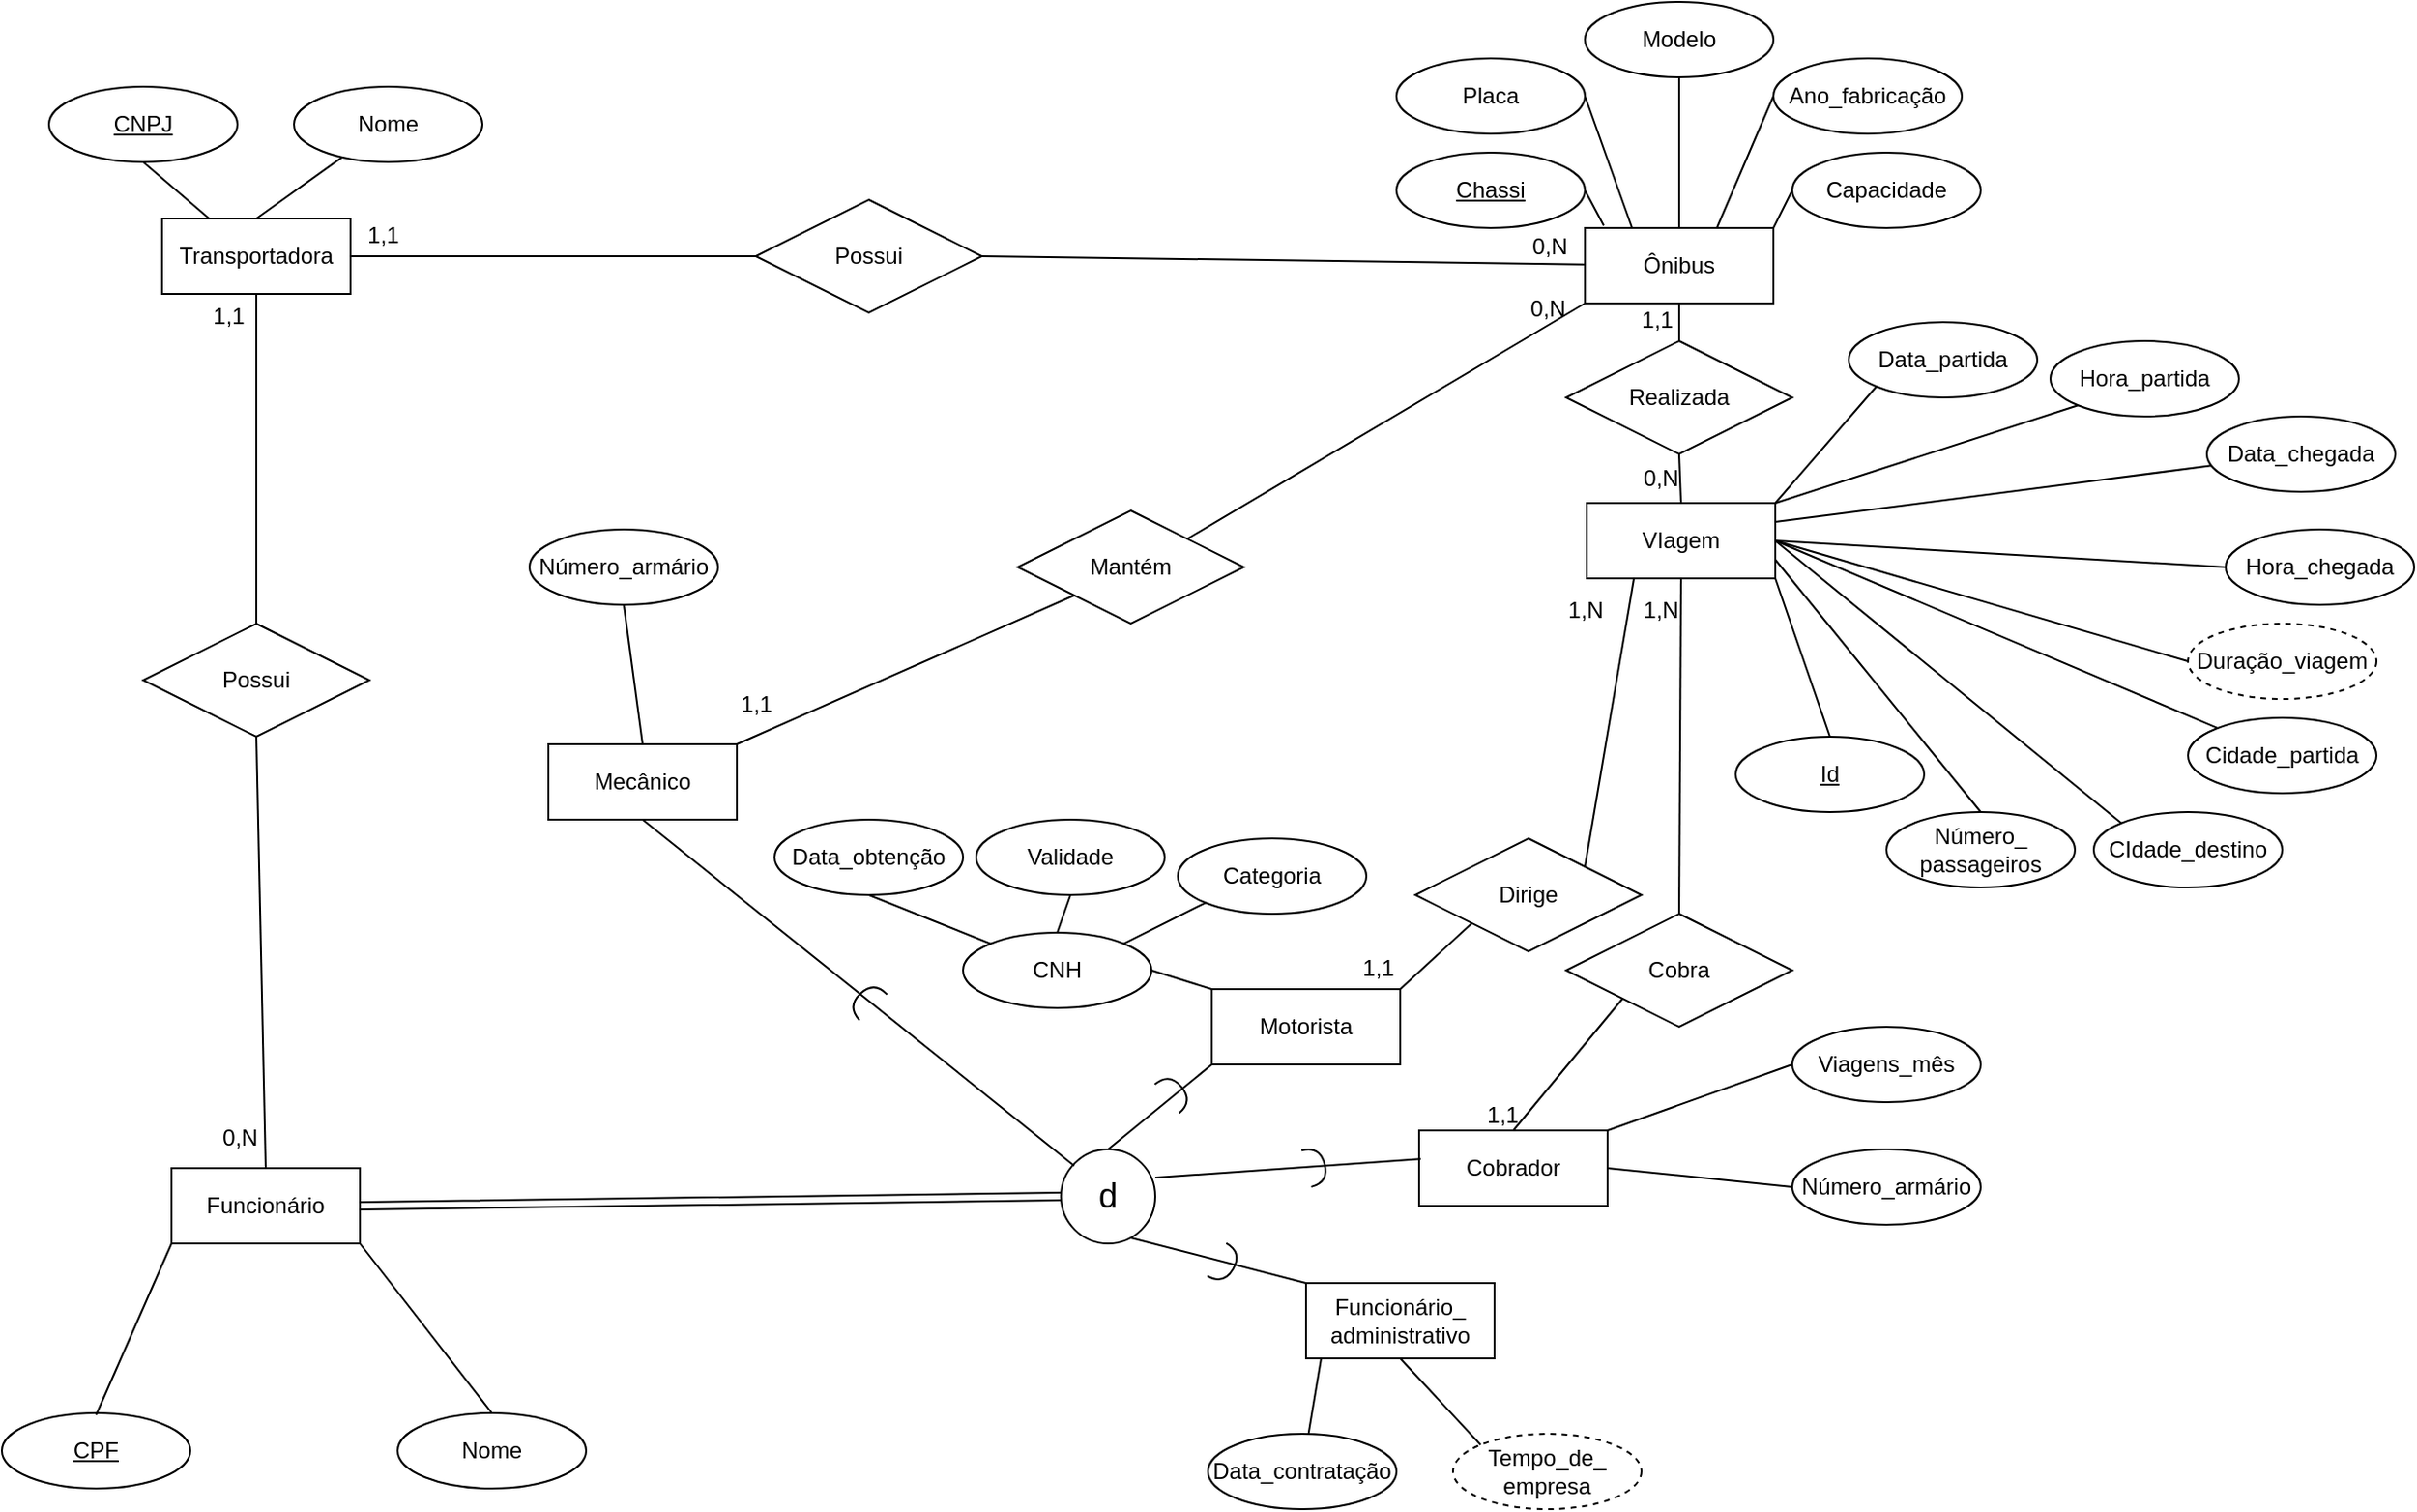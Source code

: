 <mxfile version="24.0.5" type="github">
  <diagram name="Página-1" id="F4OI45L5ZF--xjmJNOsB">
    <mxGraphModel dx="933" dy="703" grid="0" gridSize="10" guides="1" tooltips="1" connect="1" arrows="1" fold="1" page="0" pageScale="1" pageWidth="827" pageHeight="1169" math="0" shadow="0">
      <root>
        <mxCell id="0" />
        <mxCell id="1" parent="0" />
        <mxCell id="vNvaez6aWm7bu26Z4hqa-1" value="Transportadora" style="whiteSpace=wrap;html=1;align=center;" parent="1" vertex="1">
          <mxGeometry x="255" y="315" width="100" height="40" as="geometry" />
        </mxCell>
        <mxCell id="vNvaez6aWm7bu26Z4hqa-2" value="CNPJ" style="ellipse;whiteSpace=wrap;html=1;align=center;fontStyle=4;" parent="1" vertex="1">
          <mxGeometry x="195" y="245" width="100" height="40" as="geometry" />
        </mxCell>
        <mxCell id="vNvaez6aWm7bu26Z4hqa-3" value="Nome" style="ellipse;whiteSpace=wrap;html=1;align=center;" parent="1" vertex="1">
          <mxGeometry x="325" y="245" width="100" height="40" as="geometry" />
        </mxCell>
        <mxCell id="vNvaez6aWm7bu26Z4hqa-4" value="" style="endArrow=none;html=1;rounded=0;exitX=0.25;exitY=0;exitDx=0;exitDy=0;entryX=0.5;entryY=1;entryDx=0;entryDy=0;" parent="1" source="vNvaez6aWm7bu26Z4hqa-1" target="vNvaez6aWm7bu26Z4hqa-2" edge="1">
          <mxGeometry relative="1" as="geometry">
            <mxPoint x="385" y="375" as="sourcePoint" />
            <mxPoint x="545" y="375" as="targetPoint" />
          </mxGeometry>
        </mxCell>
        <mxCell id="vNvaez6aWm7bu26Z4hqa-5" value="" style="endArrow=none;html=1;rounded=0;" parent="1" target="vNvaez6aWm7bu26Z4hqa-3" edge="1">
          <mxGeometry relative="1" as="geometry">
            <mxPoint x="305" y="315" as="sourcePoint" />
            <mxPoint x="255" y="295" as="targetPoint" />
          </mxGeometry>
        </mxCell>
        <mxCell id="vNvaez6aWm7bu26Z4hqa-6" value="Possui" style="shape=rhombus;perimeter=rhombusPerimeter;whiteSpace=wrap;html=1;align=center;" parent="1" vertex="1">
          <mxGeometry x="570" y="305" width="120" height="60" as="geometry" />
        </mxCell>
        <mxCell id="vNvaez6aWm7bu26Z4hqa-7" value="Ônibus" style="whiteSpace=wrap;html=1;align=center;" parent="1" vertex="1">
          <mxGeometry x="1010" y="320" width="100" height="40" as="geometry" />
        </mxCell>
        <mxCell id="vNvaez6aWm7bu26Z4hqa-8" value="Placa" style="ellipse;whiteSpace=wrap;html=1;align=center;" parent="1" vertex="1">
          <mxGeometry x="910" y="230" width="100" height="40" as="geometry" />
        </mxCell>
        <mxCell id="vNvaez6aWm7bu26Z4hqa-9" value="Modelo" style="ellipse;whiteSpace=wrap;html=1;align=center;" parent="1" vertex="1">
          <mxGeometry x="1010" y="200" width="100" height="40" as="geometry" />
        </mxCell>
        <mxCell id="vNvaez6aWm7bu26Z4hqa-10" value="Ano_fabricação" style="ellipse;whiteSpace=wrap;html=1;align=center;" parent="1" vertex="1">
          <mxGeometry x="1110" y="230" width="100" height="40" as="geometry" />
        </mxCell>
        <mxCell id="vNvaez6aWm7bu26Z4hqa-11" value="Capacidade" style="ellipse;whiteSpace=wrap;html=1;align=center;" parent="1" vertex="1">
          <mxGeometry x="1120" y="280" width="100" height="40" as="geometry" />
        </mxCell>
        <mxCell id="vNvaez6aWm7bu26Z4hqa-12" value="Chassi" style="ellipse;whiteSpace=wrap;html=1;align=center;fontStyle=4;" parent="1" vertex="1">
          <mxGeometry x="910" y="280" width="100" height="40" as="geometry" />
        </mxCell>
        <mxCell id="vNvaez6aWm7bu26Z4hqa-13" value="" style="endArrow=none;html=1;rounded=0;exitX=1;exitY=0.5;exitDx=0;exitDy=0;entryX=0;entryY=0.5;entryDx=0;entryDy=0;" parent="1" source="vNvaez6aWm7bu26Z4hqa-1" target="vNvaez6aWm7bu26Z4hqa-6" edge="1">
          <mxGeometry relative="1" as="geometry">
            <mxPoint x="740" y="520" as="sourcePoint" />
            <mxPoint x="900" y="520" as="targetPoint" />
          </mxGeometry>
        </mxCell>
        <mxCell id="vNvaez6aWm7bu26Z4hqa-14" value="" style="endArrow=none;html=1;rounded=0;exitX=1;exitY=0.5;exitDx=0;exitDy=0;entryX=0;entryY=0.5;entryDx=0;entryDy=0;" parent="1" source="vNvaez6aWm7bu26Z4hqa-6" edge="1">
          <mxGeometry relative="1" as="geometry">
            <mxPoint x="870" y="339.38" as="sourcePoint" />
            <mxPoint x="1010" y="339.38" as="targetPoint" />
          </mxGeometry>
        </mxCell>
        <mxCell id="vNvaez6aWm7bu26Z4hqa-15" value="" style="endArrow=none;html=1;rounded=0;exitX=1;exitY=0.5;exitDx=0;exitDy=0;entryX=0;entryY=0.5;entryDx=0;entryDy=0;" parent="1" source="vNvaez6aWm7bu26Z4hqa-12" edge="1">
          <mxGeometry relative="1" as="geometry">
            <mxPoint x="880" y="318.75" as="sourcePoint" />
            <mxPoint x="1020" y="318.75" as="targetPoint" />
          </mxGeometry>
        </mxCell>
        <mxCell id="vNvaez6aWm7bu26Z4hqa-16" value="" style="endArrow=none;html=1;rounded=0;entryX=1;entryY=0.5;entryDx=0;entryDy=0;exitX=0.25;exitY=0;exitDx=0;exitDy=0;" parent="1" source="vNvaez6aWm7bu26Z4hqa-7" target="vNvaez6aWm7bu26Z4hqa-8" edge="1">
          <mxGeometry relative="1" as="geometry">
            <mxPoint x="570" y="330" as="sourcePoint" />
            <mxPoint x="616" y="297" as="targetPoint" />
          </mxGeometry>
        </mxCell>
        <mxCell id="vNvaez6aWm7bu26Z4hqa-17" value="" style="endArrow=none;html=1;rounded=0;entryX=0.5;entryY=1;entryDx=0;entryDy=0;exitX=0.5;exitY=0;exitDx=0;exitDy=0;" parent="1" source="vNvaez6aWm7bu26Z4hqa-7" target="vNvaez6aWm7bu26Z4hqa-9" edge="1">
          <mxGeometry relative="1" as="geometry">
            <mxPoint x="1045" y="330" as="sourcePoint" />
            <mxPoint x="1020" y="260" as="targetPoint" />
          </mxGeometry>
        </mxCell>
        <mxCell id="vNvaez6aWm7bu26Z4hqa-18" value="" style="endArrow=none;html=1;rounded=0;entryX=0;entryY=0.5;entryDx=0;entryDy=0;" parent="1" target="vNvaez6aWm7bu26Z4hqa-10" edge="1">
          <mxGeometry relative="1" as="geometry">
            <mxPoint x="1080" y="320" as="sourcePoint" />
            <mxPoint x="1070" y="250" as="targetPoint" />
          </mxGeometry>
        </mxCell>
        <mxCell id="vNvaez6aWm7bu26Z4hqa-19" value="" style="endArrow=none;html=1;rounded=0;entryX=0;entryY=0.5;entryDx=0;entryDy=0;exitX=1;exitY=0;exitDx=0;exitDy=0;" parent="1" source="vNvaez6aWm7bu26Z4hqa-7" target="vNvaez6aWm7bu26Z4hqa-11" edge="1">
          <mxGeometry relative="1" as="geometry">
            <mxPoint x="1080" y="340" as="sourcePoint" />
            <mxPoint x="1080" y="260" as="targetPoint" />
          </mxGeometry>
        </mxCell>
        <mxCell id="vNvaez6aWm7bu26Z4hqa-20" value="Funcionário" style="whiteSpace=wrap;html=1;align=center;" parent="1" vertex="1">
          <mxGeometry x="260" y="819" width="100" height="40" as="geometry" />
        </mxCell>
        <mxCell id="vNvaez6aWm7bu26Z4hqa-21" value="Nome" style="ellipse;whiteSpace=wrap;html=1;align=center;" parent="1" vertex="1">
          <mxGeometry x="380" y="949" width="100" height="40" as="geometry" />
        </mxCell>
        <mxCell id="vNvaez6aWm7bu26Z4hqa-22" value="CPF" style="ellipse;whiteSpace=wrap;html=1;align=center;fontStyle=4;" parent="1" vertex="1">
          <mxGeometry x="170" y="949" width="100" height="40" as="geometry" />
        </mxCell>
        <mxCell id="vNvaez6aWm7bu26Z4hqa-23" value="" style="endArrow=none;html=1;rounded=0;entryX=0.5;entryY=0;entryDx=0;entryDy=0;exitX=1;exitY=1;exitDx=0;exitDy=0;" parent="1" source="vNvaez6aWm7bu26Z4hqa-20" target="vNvaez6aWm7bu26Z4hqa-21" edge="1">
          <mxGeometry relative="1" as="geometry">
            <mxPoint x="572" y="604" as="sourcePoint" />
            <mxPoint x="618" y="571" as="targetPoint" />
          </mxGeometry>
        </mxCell>
        <mxCell id="vNvaez6aWm7bu26Z4hqa-24" value="" style="endArrow=none;html=1;rounded=0;exitX=0;exitY=1;exitDx=0;exitDy=0;" parent="1" source="vNvaez6aWm7bu26Z4hqa-20" edge="1">
          <mxGeometry relative="1" as="geometry">
            <mxPoint x="597" y="824" as="sourcePoint" />
            <mxPoint x="220" y="950" as="targetPoint" />
          </mxGeometry>
        </mxCell>
        <mxCell id="vNvaez6aWm7bu26Z4hqa-25" value="" style="shape=link;html=1;rounded=0;exitX=1;exitY=0.5;exitDx=0;exitDy=0;" parent="1" source="vNvaez6aWm7bu26Z4hqa-20" edge="1">
          <mxGeometry relative="1" as="geometry">
            <mxPoint x="532" y="954" as="sourcePoint" />
            <mxPoint x="732" y="834" as="targetPoint" />
          </mxGeometry>
        </mxCell>
        <mxCell id="vNvaez6aWm7bu26Z4hqa-26" value="Motorista" style="whiteSpace=wrap;html=1;align=center;" parent="1" vertex="1">
          <mxGeometry x="812" y="724" width="100" height="40" as="geometry" />
        </mxCell>
        <mxCell id="vNvaez6aWm7bu26Z4hqa-27" value="" style="ellipse;whiteSpace=wrap;html=1;aspect=fixed;" parent="1" vertex="1">
          <mxGeometry x="732" y="809" width="50" height="50" as="geometry" />
        </mxCell>
        <mxCell id="vNvaez6aWm7bu26Z4hqa-28" value="&lt;font style=&quot;font-size: 18px;&quot;&gt;d&lt;/font&gt;" style="text;html=1;align=center;verticalAlign=middle;whiteSpace=wrap;rounded=0;" parent="1" vertex="1">
          <mxGeometry x="727" y="809" width="60" height="50" as="geometry" />
        </mxCell>
        <mxCell id="vNvaez6aWm7bu26Z4hqa-29" value="Cobrador" style="whiteSpace=wrap;html=1;align=center;" parent="1" vertex="1">
          <mxGeometry x="922" y="799" width="100" height="40" as="geometry" />
        </mxCell>
        <mxCell id="vNvaez6aWm7bu26Z4hqa-30" value="Mecânico" style="whiteSpace=wrap;html=1;align=center;" parent="1" vertex="1">
          <mxGeometry x="460" y="594" width="100" height="40" as="geometry" />
        </mxCell>
        <mxCell id="vNvaez6aWm7bu26Z4hqa-31" value="Funcionário_&lt;br&gt;administrativo" style="whiteSpace=wrap;html=1;align=center;" parent="1" vertex="1">
          <mxGeometry x="862" y="880" width="100" height="40" as="geometry" />
        </mxCell>
        <mxCell id="vNvaez6aWm7bu26Z4hqa-32" value="" style="shape=requiredInterface;html=1;verticalLabelPosition=bottom;sketch=0;rotation=-130;direction=south;" parent="1" vertex="1">
          <mxGeometry x="782" y="774" width="20" height="10" as="geometry" />
        </mxCell>
        <mxCell id="vNvaez6aWm7bu26Z4hqa-33" value="" style="endArrow=none;html=1;rounded=0;entryX=0;entryY=1;entryDx=0;entryDy=0;exitX=0.5;exitY=0;exitDx=0;exitDy=0;" parent="1" source="vNvaez6aWm7bu26Z4hqa-28" target="vNvaez6aWm7bu26Z4hqa-26" edge="1">
          <mxGeometry relative="1" as="geometry">
            <mxPoint x="522" y="824" as="sourcePoint" />
            <mxPoint x="471" y="773" as="targetPoint" />
          </mxGeometry>
        </mxCell>
        <mxCell id="vNvaez6aWm7bu26Z4hqa-34" value="" style="endArrow=none;html=1;rounded=0;entryX=0.009;entryY=0.377;entryDx=0;entryDy=0;entryPerimeter=0;" parent="1" target="vNvaez6aWm7bu26Z4hqa-29" edge="1">
          <mxGeometry relative="1" as="geometry">
            <mxPoint x="782" y="824" as="sourcePoint" />
            <mxPoint x="922" y="794" as="targetPoint" />
          </mxGeometry>
        </mxCell>
        <mxCell id="vNvaez6aWm7bu26Z4hqa-35" value="" style="shape=requiredInterface;html=1;verticalLabelPosition=bottom;sketch=0;rotation=-105;direction=south;" parent="1" vertex="1">
          <mxGeometry x="857" y="813" width="20" height="10" as="geometry" />
        </mxCell>
        <mxCell id="vNvaez6aWm7bu26Z4hqa-36" value="" style="endArrow=none;html=1;rounded=0;entryX=0.5;entryY=1;entryDx=0;entryDy=0;" parent="1" target="vNvaez6aWm7bu26Z4hqa-30" edge="1">
          <mxGeometry relative="1" as="geometry">
            <mxPoint x="739" y="817.709" as="sourcePoint" />
            <mxPoint x="522" y="642" as="targetPoint" />
          </mxGeometry>
        </mxCell>
        <mxCell id="vNvaez6aWm7bu26Z4hqa-37" value="" style="endArrow=none;html=1;rounded=0;entryX=0;entryY=0;entryDx=0;entryDy=0;exitX=0.75;exitY=1;exitDx=0;exitDy=0;" parent="1" target="vNvaez6aWm7bu26Z4hqa-31" edge="1">
          <mxGeometry relative="1" as="geometry">
            <mxPoint x="769" y="856.0" as="sourcePoint" />
            <mxPoint x="786.5" y="878.67" as="targetPoint" />
          </mxGeometry>
        </mxCell>
        <mxCell id="vNvaez6aWm7bu26Z4hqa-38" value="" style="shape=requiredInterface;html=1;verticalLabelPosition=bottom;sketch=0;rotation=-60;direction=south;" parent="1" vertex="1">
          <mxGeometry x="809" y="865" width="20" height="10" as="geometry" />
        </mxCell>
        <mxCell id="vNvaez6aWm7bu26Z4hqa-39" value="Número_armário" style="ellipse;whiteSpace=wrap;html=1;align=center;" parent="1" vertex="1">
          <mxGeometry x="450" y="480" width="100" height="40" as="geometry" />
        </mxCell>
        <mxCell id="vNvaez6aWm7bu26Z4hqa-40" value="" style="endArrow=none;html=1;rounded=0;entryX=0.5;entryY=1;entryDx=0;entryDy=0;exitX=0.5;exitY=0;exitDx=0;exitDy=0;" parent="1" source="vNvaez6aWm7bu26Z4hqa-30" target="vNvaez6aWm7bu26Z4hqa-39" edge="1">
          <mxGeometry relative="1" as="geometry">
            <mxPoint x="1022" y="864" as="sourcePoint" />
            <mxPoint x="1072" y="864" as="targetPoint" />
          </mxGeometry>
        </mxCell>
        <mxCell id="vNvaez6aWm7bu26Z4hqa-41" value="Data_contratação" style="ellipse;whiteSpace=wrap;html=1;align=center;" parent="1" vertex="1">
          <mxGeometry x="810" y="960" width="100" height="40" as="geometry" />
        </mxCell>
        <mxCell id="vNvaez6aWm7bu26Z4hqa-42" value="Tempo_de_&lt;br&gt;empresa" style="ellipse;whiteSpace=wrap;html=1;align=center;dashed=1;" parent="1" vertex="1">
          <mxGeometry x="940" y="960" width="100" height="40" as="geometry" />
        </mxCell>
        <mxCell id="vNvaez6aWm7bu26Z4hqa-43" value="" style="endArrow=none;html=1;rounded=0;" parent="1" source="vNvaez6aWm7bu26Z4hqa-41" edge="1">
          <mxGeometry relative="1" as="geometry">
            <mxPoint x="710" y="920" as="sourcePoint" />
            <mxPoint x="870" y="920" as="targetPoint" />
          </mxGeometry>
        </mxCell>
        <mxCell id="vNvaez6aWm7bu26Z4hqa-44" value="" style="endArrow=none;html=1;rounded=0;entryX=0.5;entryY=1;entryDx=0;entryDy=0;exitX=0;exitY=0;exitDx=0;exitDy=0;" parent="1" source="vNvaez6aWm7bu26Z4hqa-42" target="vNvaez6aWm7bu26Z4hqa-31" edge="1">
          <mxGeometry relative="1" as="geometry">
            <mxPoint x="873" y="970" as="sourcePoint" />
            <mxPoint x="880" y="930" as="targetPoint" />
          </mxGeometry>
        </mxCell>
        <mxCell id="vNvaez6aWm7bu26Z4hqa-45" value="CNH" style="ellipse;whiteSpace=wrap;html=1;align=center;" parent="1" vertex="1">
          <mxGeometry x="680" y="694" width="100" height="40" as="geometry" />
        </mxCell>
        <mxCell id="vNvaez6aWm7bu26Z4hqa-46" value="Data_obtenção" style="ellipse;whiteSpace=wrap;html=1;align=center;" parent="1" vertex="1">
          <mxGeometry x="580" y="634" width="100" height="40" as="geometry" />
        </mxCell>
        <mxCell id="vNvaez6aWm7bu26Z4hqa-47" value="Validade" style="ellipse;whiteSpace=wrap;html=1;align=center;" parent="1" vertex="1">
          <mxGeometry x="687" y="634" width="100" height="40" as="geometry" />
        </mxCell>
        <mxCell id="vNvaez6aWm7bu26Z4hqa-48" value="" style="endArrow=none;html=1;rounded=0;entryX=0;entryY=0;entryDx=0;entryDy=0;exitX=0.5;exitY=1;exitDx=0;exitDy=0;" parent="1" source="vNvaez6aWm7bu26Z4hqa-46" target="vNvaez6aWm7bu26Z4hqa-45" edge="1">
          <mxGeometry relative="1" as="geometry">
            <mxPoint x="612" y="673.44" as="sourcePoint" />
            <mxPoint x="670" y="673.44" as="targetPoint" />
          </mxGeometry>
        </mxCell>
        <mxCell id="vNvaez6aWm7bu26Z4hqa-49" value="" style="endArrow=none;html=1;rounded=0;entryX=0.5;entryY=0;entryDx=0;entryDy=0;exitX=0.5;exitY=1;exitDx=0;exitDy=0;" parent="1" source="vNvaez6aWm7bu26Z4hqa-47" target="vNvaez6aWm7bu26Z4hqa-45" edge="1">
          <mxGeometry relative="1" as="geometry">
            <mxPoint x="692" y="654" as="sourcePoint" />
            <mxPoint x="725" y="670" as="targetPoint" />
          </mxGeometry>
        </mxCell>
        <mxCell id="vNvaez6aWm7bu26Z4hqa-50" value="" style="endArrow=none;html=1;rounded=0;entryX=0;entryY=0;entryDx=0;entryDy=0;exitX=1;exitY=0.5;exitDx=0;exitDy=0;" parent="1" source="vNvaez6aWm7bu26Z4hqa-45" target="vNvaez6aWm7bu26Z4hqa-26" edge="1">
          <mxGeometry relative="1" as="geometry">
            <mxPoint x="760" y="694" as="sourcePoint" />
            <mxPoint x="735" y="680" as="targetPoint" />
          </mxGeometry>
        </mxCell>
        <mxCell id="vNvaez6aWm7bu26Z4hqa-51" value="Categoria" style="ellipse;whiteSpace=wrap;html=1;align=center;" parent="1" vertex="1">
          <mxGeometry x="794" y="644" width="100" height="40" as="geometry" />
        </mxCell>
        <mxCell id="vNvaez6aWm7bu26Z4hqa-52" value="" style="endArrow=none;html=1;rounded=0;entryX=1;entryY=0;entryDx=0;entryDy=0;exitX=0;exitY=1;exitDx=0;exitDy=0;" parent="1" source="vNvaez6aWm7bu26Z4hqa-51" target="vNvaez6aWm7bu26Z4hqa-45" edge="1">
          <mxGeometry relative="1" as="geometry">
            <mxPoint x="747" y="684" as="sourcePoint" />
            <mxPoint x="740" y="704" as="targetPoint" />
          </mxGeometry>
        </mxCell>
        <mxCell id="vNvaez6aWm7bu26Z4hqa-53" value="Viagens_mês" style="ellipse;whiteSpace=wrap;html=1;align=center;" parent="1" vertex="1">
          <mxGeometry x="1120" y="744" width="100" height="40" as="geometry" />
        </mxCell>
        <mxCell id="vNvaez6aWm7bu26Z4hqa-54" value="Número_armário" style="ellipse;whiteSpace=wrap;html=1;align=center;" parent="1" vertex="1">
          <mxGeometry x="1120" y="809" width="100" height="40" as="geometry" />
        </mxCell>
        <mxCell id="vNvaez6aWm7bu26Z4hqa-55" value="" style="endArrow=none;html=1;rounded=0;entryX=0;entryY=0.5;entryDx=0;entryDy=0;exitX=1;exitY=0;exitDx=0;exitDy=0;" parent="1" source="vNvaez6aWm7bu26Z4hqa-29" target="vNvaez6aWm7bu26Z4hqa-53" edge="1">
          <mxGeometry relative="1" as="geometry">
            <mxPoint x="1022" y="754" as="sourcePoint" />
            <mxPoint x="1080" y="754" as="targetPoint" />
          </mxGeometry>
        </mxCell>
        <mxCell id="vNvaez6aWm7bu26Z4hqa-56" value="" style="endArrow=none;html=1;rounded=0;entryX=0;entryY=0.5;entryDx=0;entryDy=0;exitX=1;exitY=0.5;exitDx=0;exitDy=0;" parent="1" source="vNvaez6aWm7bu26Z4hqa-29" target="vNvaez6aWm7bu26Z4hqa-54" edge="1">
          <mxGeometry relative="1" as="geometry">
            <mxPoint x="1040" y="793.44" as="sourcePoint" />
            <mxPoint x="1098" y="793.44" as="targetPoint" />
          </mxGeometry>
        </mxCell>
        <mxCell id="vNvaez6aWm7bu26Z4hqa-57" value="VIagem" style="whiteSpace=wrap;html=1;align=center;" parent="1" vertex="1">
          <mxGeometry x="1011" y="466" width="100" height="40" as="geometry" />
        </mxCell>
        <mxCell id="vNvaez6aWm7bu26Z4hqa-58" value="Realizada" style="shape=rhombus;perimeter=rhombusPerimeter;whiteSpace=wrap;html=1;align=center;" parent="1" vertex="1">
          <mxGeometry x="1000" y="380" width="120" height="60" as="geometry" />
        </mxCell>
        <mxCell id="vNvaez6aWm7bu26Z4hqa-59" value="Dirige" style="shape=rhombus;perimeter=rhombusPerimeter;whiteSpace=wrap;html=1;align=center;" parent="1" vertex="1">
          <mxGeometry x="920" y="644" width="120" height="60" as="geometry" />
        </mxCell>
        <mxCell id="vNvaez6aWm7bu26Z4hqa-60" value="Cobra" style="shape=rhombus;perimeter=rhombusPerimeter;whiteSpace=wrap;html=1;align=center;" parent="1" vertex="1">
          <mxGeometry x="1000" y="684" width="120" height="60" as="geometry" />
        </mxCell>
        <mxCell id="vNvaez6aWm7bu26Z4hqa-61" value="" style="endArrow=none;html=1;rounded=0;entryX=0.5;entryY=1;entryDx=0;entryDy=0;exitX=0.5;exitY=0;exitDx=0;exitDy=0;" parent="1" source="vNvaez6aWm7bu26Z4hqa-58" target="vNvaez6aWm7bu26Z4hqa-7" edge="1">
          <mxGeometry relative="1" as="geometry">
            <mxPoint x="1070" y="330" as="sourcePoint" />
            <mxPoint x="1070" y="250" as="targetPoint" />
          </mxGeometry>
        </mxCell>
        <mxCell id="vNvaez6aWm7bu26Z4hqa-62" value="" style="endArrow=none;html=1;rounded=0;entryX=0;entryY=1;entryDx=0;entryDy=0;exitX=1;exitY=0;exitDx=0;exitDy=0;" parent="1" source="vNvaez6aWm7bu26Z4hqa-26" target="vNvaez6aWm7bu26Z4hqa-59" edge="1">
          <mxGeometry relative="1" as="geometry">
            <mxPoint x="930" y="614" as="sourcePoint" />
            <mxPoint x="930" y="534" as="targetPoint" />
          </mxGeometry>
        </mxCell>
        <mxCell id="vNvaez6aWm7bu26Z4hqa-63" value="" style="endArrow=none;html=1;rounded=0;entryX=0.25;entryY=1;entryDx=0;entryDy=0;exitX=1;exitY=0;exitDx=0;exitDy=0;" parent="1" source="vNvaez6aWm7bu26Z4hqa-59" target="vNvaez6aWm7bu26Z4hqa-57" edge="1">
          <mxGeometry relative="1" as="geometry">
            <mxPoint x="922" y="734" as="sourcePoint" />
            <mxPoint x="1036" y="610" as="targetPoint" />
          </mxGeometry>
        </mxCell>
        <mxCell id="vNvaez6aWm7bu26Z4hqa-64" value="" style="endArrow=none;html=1;rounded=0;entryX=0;entryY=1;entryDx=0;entryDy=0;exitX=0.5;exitY=0;exitDx=0;exitDy=0;" parent="1" source="vNvaez6aWm7bu26Z4hqa-29" target="vNvaez6aWm7bu26Z4hqa-60" edge="1">
          <mxGeometry relative="1" as="geometry">
            <mxPoint x="922" y="734" as="sourcePoint" />
            <mxPoint x="960" y="699" as="targetPoint" />
          </mxGeometry>
        </mxCell>
        <mxCell id="vNvaez6aWm7bu26Z4hqa-65" value="" style="endArrow=none;html=1;rounded=0;entryX=0.5;entryY=1;entryDx=0;entryDy=0;exitX=0.5;exitY=0;exitDx=0;exitDy=0;" parent="1" source="vNvaez6aWm7bu26Z4hqa-60" target="vNvaez6aWm7bu26Z4hqa-57" edge="1">
          <mxGeometry relative="1" as="geometry">
            <mxPoint x="1009" y="662" as="sourcePoint" />
            <mxPoint x="1061" y="610" as="targetPoint" />
          </mxGeometry>
        </mxCell>
        <mxCell id="vNvaez6aWm7bu26Z4hqa-66" value="" style="endArrow=none;html=1;rounded=0;entryX=0.5;entryY=1;entryDx=0;entryDy=0;exitX=0.5;exitY=0;exitDx=0;exitDy=0;" parent="1" source="vNvaez6aWm7bu26Z4hqa-57" target="vNvaez6aWm7bu26Z4hqa-58" edge="1">
          <mxGeometry relative="1" as="geometry">
            <mxPoint x="1070" y="390" as="sourcePoint" />
            <mxPoint x="1070" y="370" as="targetPoint" />
          </mxGeometry>
        </mxCell>
        <mxCell id="vNvaez6aWm7bu26Z4hqa-67" value="Data_partida" style="ellipse;whiteSpace=wrap;html=1;align=center;" parent="1" vertex="1">
          <mxGeometry x="1150" y="370" width="100" height="40" as="geometry" />
        </mxCell>
        <mxCell id="vNvaez6aWm7bu26Z4hqa-68" value="Hora_partida" style="ellipse;whiteSpace=wrap;html=1;align=center;" parent="1" vertex="1">
          <mxGeometry x="1257" y="380" width="100" height="40" as="geometry" />
        </mxCell>
        <mxCell id="vNvaez6aWm7bu26Z4hqa-69" value="Data_chegada" style="ellipse;whiteSpace=wrap;html=1;align=center;" parent="1" vertex="1">
          <mxGeometry x="1340" y="420" width="100" height="40" as="geometry" />
        </mxCell>
        <mxCell id="vNvaez6aWm7bu26Z4hqa-70" value="Hora_chegada" style="ellipse;whiteSpace=wrap;html=1;align=center;" parent="1" vertex="1">
          <mxGeometry x="1350" y="480" width="100" height="40" as="geometry" />
        </mxCell>
        <mxCell id="vNvaez6aWm7bu26Z4hqa-71" value="Duração_viagem" style="ellipse;whiteSpace=wrap;html=1;align=center;dashed=1;" parent="1" vertex="1">
          <mxGeometry x="1330" y="530" width="100" height="40" as="geometry" />
        </mxCell>
        <mxCell id="vNvaez6aWm7bu26Z4hqa-72" value="Cidade_partida" style="ellipse;whiteSpace=wrap;html=1;align=center;" parent="1" vertex="1">
          <mxGeometry x="1330" y="580" width="100" height="40" as="geometry" />
        </mxCell>
        <mxCell id="vNvaez6aWm7bu26Z4hqa-73" value="CIdade_destino" style="ellipse;whiteSpace=wrap;html=1;align=center;" parent="1" vertex="1">
          <mxGeometry x="1280" y="630" width="100" height="40" as="geometry" />
        </mxCell>
        <mxCell id="vNvaez6aWm7bu26Z4hqa-74" value="Número_&lt;br&gt;passageiros" style="ellipse;whiteSpace=wrap;html=1;align=center;" parent="1" vertex="1">
          <mxGeometry x="1170" y="630" width="100" height="40" as="geometry" />
        </mxCell>
        <mxCell id="vNvaez6aWm7bu26Z4hqa-75" value="Id" style="ellipse;whiteSpace=wrap;html=1;align=center;fontStyle=4;" parent="1" vertex="1">
          <mxGeometry x="1090" y="590" width="100" height="40" as="geometry" />
        </mxCell>
        <mxCell id="vNvaez6aWm7bu26Z4hqa-76" value="" style="endArrow=none;html=1;rounded=0;entryX=0;entryY=1;entryDx=0;entryDy=0;exitX=1;exitY=0;exitDx=0;exitDy=0;" parent="1" source="vNvaez6aWm7bu26Z4hqa-57" target="vNvaez6aWm7bu26Z4hqa-67" edge="1">
          <mxGeometry relative="1" as="geometry">
            <mxPoint x="1071" y="476" as="sourcePoint" />
            <mxPoint x="1070" y="450" as="targetPoint" />
          </mxGeometry>
        </mxCell>
        <mxCell id="vNvaez6aWm7bu26Z4hqa-77" value="" style="endArrow=none;html=1;rounded=0;entryX=0;entryY=1;entryDx=0;entryDy=0;exitX=1;exitY=0;exitDx=0;exitDy=0;" parent="1" source="vNvaez6aWm7bu26Z4hqa-57" target="vNvaez6aWm7bu26Z4hqa-68" edge="1">
          <mxGeometry relative="1" as="geometry">
            <mxPoint x="1121" y="476" as="sourcePoint" />
            <mxPoint x="1175" y="414" as="targetPoint" />
          </mxGeometry>
        </mxCell>
        <mxCell id="vNvaez6aWm7bu26Z4hqa-78" value="" style="endArrow=none;html=1;rounded=0;exitX=1;exitY=0.25;exitDx=0;exitDy=0;" parent="1" source="vNvaez6aWm7bu26Z4hqa-57" target="vNvaez6aWm7bu26Z4hqa-69" edge="1">
          <mxGeometry relative="1" as="geometry">
            <mxPoint x="1121" y="476" as="sourcePoint" />
            <mxPoint x="1282" y="424" as="targetPoint" />
          </mxGeometry>
        </mxCell>
        <mxCell id="vNvaez6aWm7bu26Z4hqa-79" value="" style="endArrow=none;html=1;rounded=0;exitX=1;exitY=0.5;exitDx=0;exitDy=0;entryX=0;entryY=0.5;entryDx=0;entryDy=0;" parent="1" source="vNvaez6aWm7bu26Z4hqa-57" target="vNvaez6aWm7bu26Z4hqa-70" edge="1">
          <mxGeometry relative="1" as="geometry">
            <mxPoint x="1121" y="486" as="sourcePoint" />
            <mxPoint x="1352" y="456" as="targetPoint" />
          </mxGeometry>
        </mxCell>
        <mxCell id="vNvaez6aWm7bu26Z4hqa-80" value="" style="endArrow=none;html=1;rounded=0;exitX=1;exitY=0.5;exitDx=0;exitDy=0;entryX=0;entryY=0.5;entryDx=0;entryDy=0;" parent="1" source="vNvaez6aWm7bu26Z4hqa-57" target="vNvaez6aWm7bu26Z4hqa-71" edge="1">
          <mxGeometry relative="1" as="geometry">
            <mxPoint x="1121" y="496" as="sourcePoint" />
            <mxPoint x="1360" y="510" as="targetPoint" />
          </mxGeometry>
        </mxCell>
        <mxCell id="vNvaez6aWm7bu26Z4hqa-81" value="" style="endArrow=none;html=1;rounded=0;exitX=1;exitY=0.5;exitDx=0;exitDy=0;" parent="1" source="vNvaez6aWm7bu26Z4hqa-57" target="vNvaez6aWm7bu26Z4hqa-72" edge="1">
          <mxGeometry relative="1" as="geometry">
            <mxPoint x="1121" y="496" as="sourcePoint" />
            <mxPoint x="1340" y="560" as="targetPoint" />
          </mxGeometry>
        </mxCell>
        <mxCell id="vNvaez6aWm7bu26Z4hqa-82" value="" style="endArrow=none;html=1;rounded=0;exitX=1;exitY=0.5;exitDx=0;exitDy=0;entryX=0;entryY=0;entryDx=0;entryDy=0;" parent="1" source="vNvaez6aWm7bu26Z4hqa-57" target="vNvaez6aWm7bu26Z4hqa-73" edge="1">
          <mxGeometry relative="1" as="geometry">
            <mxPoint x="1121" y="496" as="sourcePoint" />
            <mxPoint x="1356" y="595" as="targetPoint" />
          </mxGeometry>
        </mxCell>
        <mxCell id="vNvaez6aWm7bu26Z4hqa-83" value="" style="endArrow=none;html=1;rounded=0;exitX=1;exitY=0.75;exitDx=0;exitDy=0;entryX=0.5;entryY=0;entryDx=0;entryDy=0;" parent="1" source="vNvaez6aWm7bu26Z4hqa-57" target="vNvaez6aWm7bu26Z4hqa-74" edge="1">
          <mxGeometry relative="1" as="geometry">
            <mxPoint x="1121" y="496" as="sourcePoint" />
            <mxPoint x="1305" y="646" as="targetPoint" />
          </mxGeometry>
        </mxCell>
        <mxCell id="vNvaez6aWm7bu26Z4hqa-84" value="" style="endArrow=none;html=1;rounded=0;exitX=1;exitY=1;exitDx=0;exitDy=0;entryX=0.5;entryY=0;entryDx=0;entryDy=0;" parent="1" source="vNvaez6aWm7bu26Z4hqa-57" target="vNvaez6aWm7bu26Z4hqa-75" edge="1">
          <mxGeometry relative="1" as="geometry">
            <mxPoint x="1121" y="506" as="sourcePoint" />
            <mxPoint x="1230" y="640" as="targetPoint" />
          </mxGeometry>
        </mxCell>
        <mxCell id="vNvaez6aWm7bu26Z4hqa-85" value="" style="shape=requiredInterface;html=1;verticalLabelPosition=bottom;sketch=0;rotation=-223;direction=south;" parent="1" vertex="1">
          <mxGeometry x="619" y="725" width="20" height="10" as="geometry" />
        </mxCell>
        <mxCell id="vNvaez6aWm7bu26Z4hqa-86" value="Mantém" style="shape=rhombus;perimeter=rhombusPerimeter;whiteSpace=wrap;html=1;align=center;" parent="1" vertex="1">
          <mxGeometry x="709" y="470" width="120" height="60" as="geometry" />
        </mxCell>
        <mxCell id="vNvaez6aWm7bu26Z4hqa-87" value="" style="endArrow=none;html=1;rounded=0;entryX=0;entryY=1;entryDx=0;entryDy=0;exitX=1;exitY=0;exitDx=0;exitDy=0;" parent="1" source="vNvaez6aWm7bu26Z4hqa-86" target="vNvaez6aWm7bu26Z4hqa-7" edge="1">
          <mxGeometry relative="1" as="geometry">
            <mxPoint x="1009" y="662" as="sourcePoint" />
            <mxPoint x="1046" y="516" as="targetPoint" />
          </mxGeometry>
        </mxCell>
        <mxCell id="vNvaez6aWm7bu26Z4hqa-88" value="" style="endArrow=none;html=1;rounded=0;entryX=0;entryY=1;entryDx=0;entryDy=0;exitX=1;exitY=0;exitDx=0;exitDy=0;" parent="1" source="vNvaez6aWm7bu26Z4hqa-30" target="vNvaez6aWm7bu26Z4hqa-86" edge="1">
          <mxGeometry relative="1" as="geometry">
            <mxPoint x="809" y="495" as="sourcePoint" />
            <mxPoint x="1020" y="370" as="targetPoint" />
          </mxGeometry>
        </mxCell>
        <mxCell id="vNvaez6aWm7bu26Z4hqa-89" value="Possui" style="shape=rhombus;perimeter=rhombusPerimeter;whiteSpace=wrap;html=1;align=center;" parent="1" vertex="1">
          <mxGeometry x="245" y="530" width="120" height="60" as="geometry" />
        </mxCell>
        <mxCell id="vNvaez6aWm7bu26Z4hqa-90" value="" style="endArrow=none;html=1;rounded=0;exitX=0.5;exitY=1;exitDx=0;exitDy=0;entryX=0.5;entryY=0;entryDx=0;entryDy=0;" parent="1" source="vNvaez6aWm7bu26Z4hqa-1" target="vNvaez6aWm7bu26Z4hqa-89" edge="1">
          <mxGeometry relative="1" as="geometry">
            <mxPoint x="365" y="345" as="sourcePoint" />
            <mxPoint x="580" y="345" as="targetPoint" />
          </mxGeometry>
        </mxCell>
        <mxCell id="vNvaez6aWm7bu26Z4hqa-91" value="" style="endArrow=none;html=1;rounded=0;exitX=0.5;exitY=0;exitDx=0;exitDy=0;entryX=0.5;entryY=1;entryDx=0;entryDy=0;" parent="1" source="vNvaez6aWm7bu26Z4hqa-20" target="vNvaez6aWm7bu26Z4hqa-89" edge="1">
          <mxGeometry relative="1" as="geometry">
            <mxPoint x="315" y="365" as="sourcePoint" />
            <mxPoint x="315" y="540" as="targetPoint" />
          </mxGeometry>
        </mxCell>
        <mxCell id="vNvaez6aWm7bu26Z4hqa-92" value="0,N" style="text;html=1;align=center;verticalAlign=middle;resizable=0;points=[];autosize=1;strokeColor=none;fillColor=none;" parent="1" vertex="1">
          <mxGeometry x="276" y="788" width="40" height="30" as="geometry" />
        </mxCell>
        <mxCell id="vNvaez6aWm7bu26Z4hqa-93" value="1,1" style="text;html=1;align=center;verticalAlign=middle;resizable=0;points=[];autosize=1;strokeColor=none;fillColor=none;" parent="1" vertex="1">
          <mxGeometry x="270" y="352" width="40" height="30" as="geometry" />
        </mxCell>
        <mxCell id="vNvaez6aWm7bu26Z4hqa-94" value="0,N" style="text;html=1;align=center;verticalAlign=middle;resizable=0;points=[];autosize=1;strokeColor=none;fillColor=none;" parent="1" vertex="1">
          <mxGeometry x="971" y="315" width="40" height="30" as="geometry" />
        </mxCell>
        <mxCell id="vNvaez6aWm7bu26Z4hqa-95" value="1,1" style="text;html=1;align=center;verticalAlign=middle;resizable=0;points=[];autosize=1;strokeColor=none;fillColor=none;" parent="1" vertex="1">
          <mxGeometry x="352" y="309" width="40" height="30" as="geometry" />
        </mxCell>
        <mxCell id="vNvaez6aWm7bu26Z4hqa-96" value="0,N" style="text;html=1;align=center;verticalAlign=middle;resizable=0;points=[];autosize=1;strokeColor=none;fillColor=none;" parent="1" vertex="1">
          <mxGeometry x="970" y="348" width="40" height="30" as="geometry" />
        </mxCell>
        <mxCell id="vNvaez6aWm7bu26Z4hqa-97" value="1,1" style="text;html=1;align=center;verticalAlign=middle;resizable=0;points=[];autosize=1;strokeColor=none;fillColor=none;" parent="1" vertex="1">
          <mxGeometry x="550" y="558" width="40" height="30" as="geometry" />
        </mxCell>
        <mxCell id="vNvaez6aWm7bu26Z4hqa-98" value="0,N" style="text;html=1;align=center;verticalAlign=middle;resizable=0;points=[];autosize=1;strokeColor=none;fillColor=none;" parent="1" vertex="1">
          <mxGeometry x="1030" y="438" width="40" height="30" as="geometry" />
        </mxCell>
        <mxCell id="vNvaez6aWm7bu26Z4hqa-99" value="1,1" style="text;html=1;align=center;verticalAlign=middle;resizable=0;points=[];autosize=1;strokeColor=none;fillColor=none;" parent="1" vertex="1">
          <mxGeometry x="1028" y="354" width="40" height="30" as="geometry" />
        </mxCell>
        <mxCell id="vNvaez6aWm7bu26Z4hqa-100" value="1,N" style="text;html=1;align=center;verticalAlign=middle;resizable=0;points=[];autosize=1;strokeColor=none;fillColor=none;" parent="1" vertex="1">
          <mxGeometry x="990" y="508" width="40" height="30" as="geometry" />
        </mxCell>
        <mxCell id="vNvaez6aWm7bu26Z4hqa-101" value="1,N" style="text;html=1;align=center;verticalAlign=middle;resizable=0;points=[];autosize=1;strokeColor=none;fillColor=none;" parent="1" vertex="1">
          <mxGeometry x="1030" y="508" width="40" height="30" as="geometry" />
        </mxCell>
        <mxCell id="vNvaez6aWm7bu26Z4hqa-102" value="1,1" style="text;html=1;align=center;verticalAlign=middle;resizable=0;points=[];autosize=1;strokeColor=none;fillColor=none;" parent="1" vertex="1">
          <mxGeometry x="880" y="698" width="40" height="30" as="geometry" />
        </mxCell>
        <mxCell id="vNvaez6aWm7bu26Z4hqa-103" value="1,1" style="text;html=1;align=center;verticalAlign=middle;resizable=0;points=[];autosize=1;strokeColor=none;fillColor=none;" parent="1" vertex="1">
          <mxGeometry x="946" y="776" width="40" height="30" as="geometry" />
        </mxCell>
      </root>
    </mxGraphModel>
  </diagram>
</mxfile>

